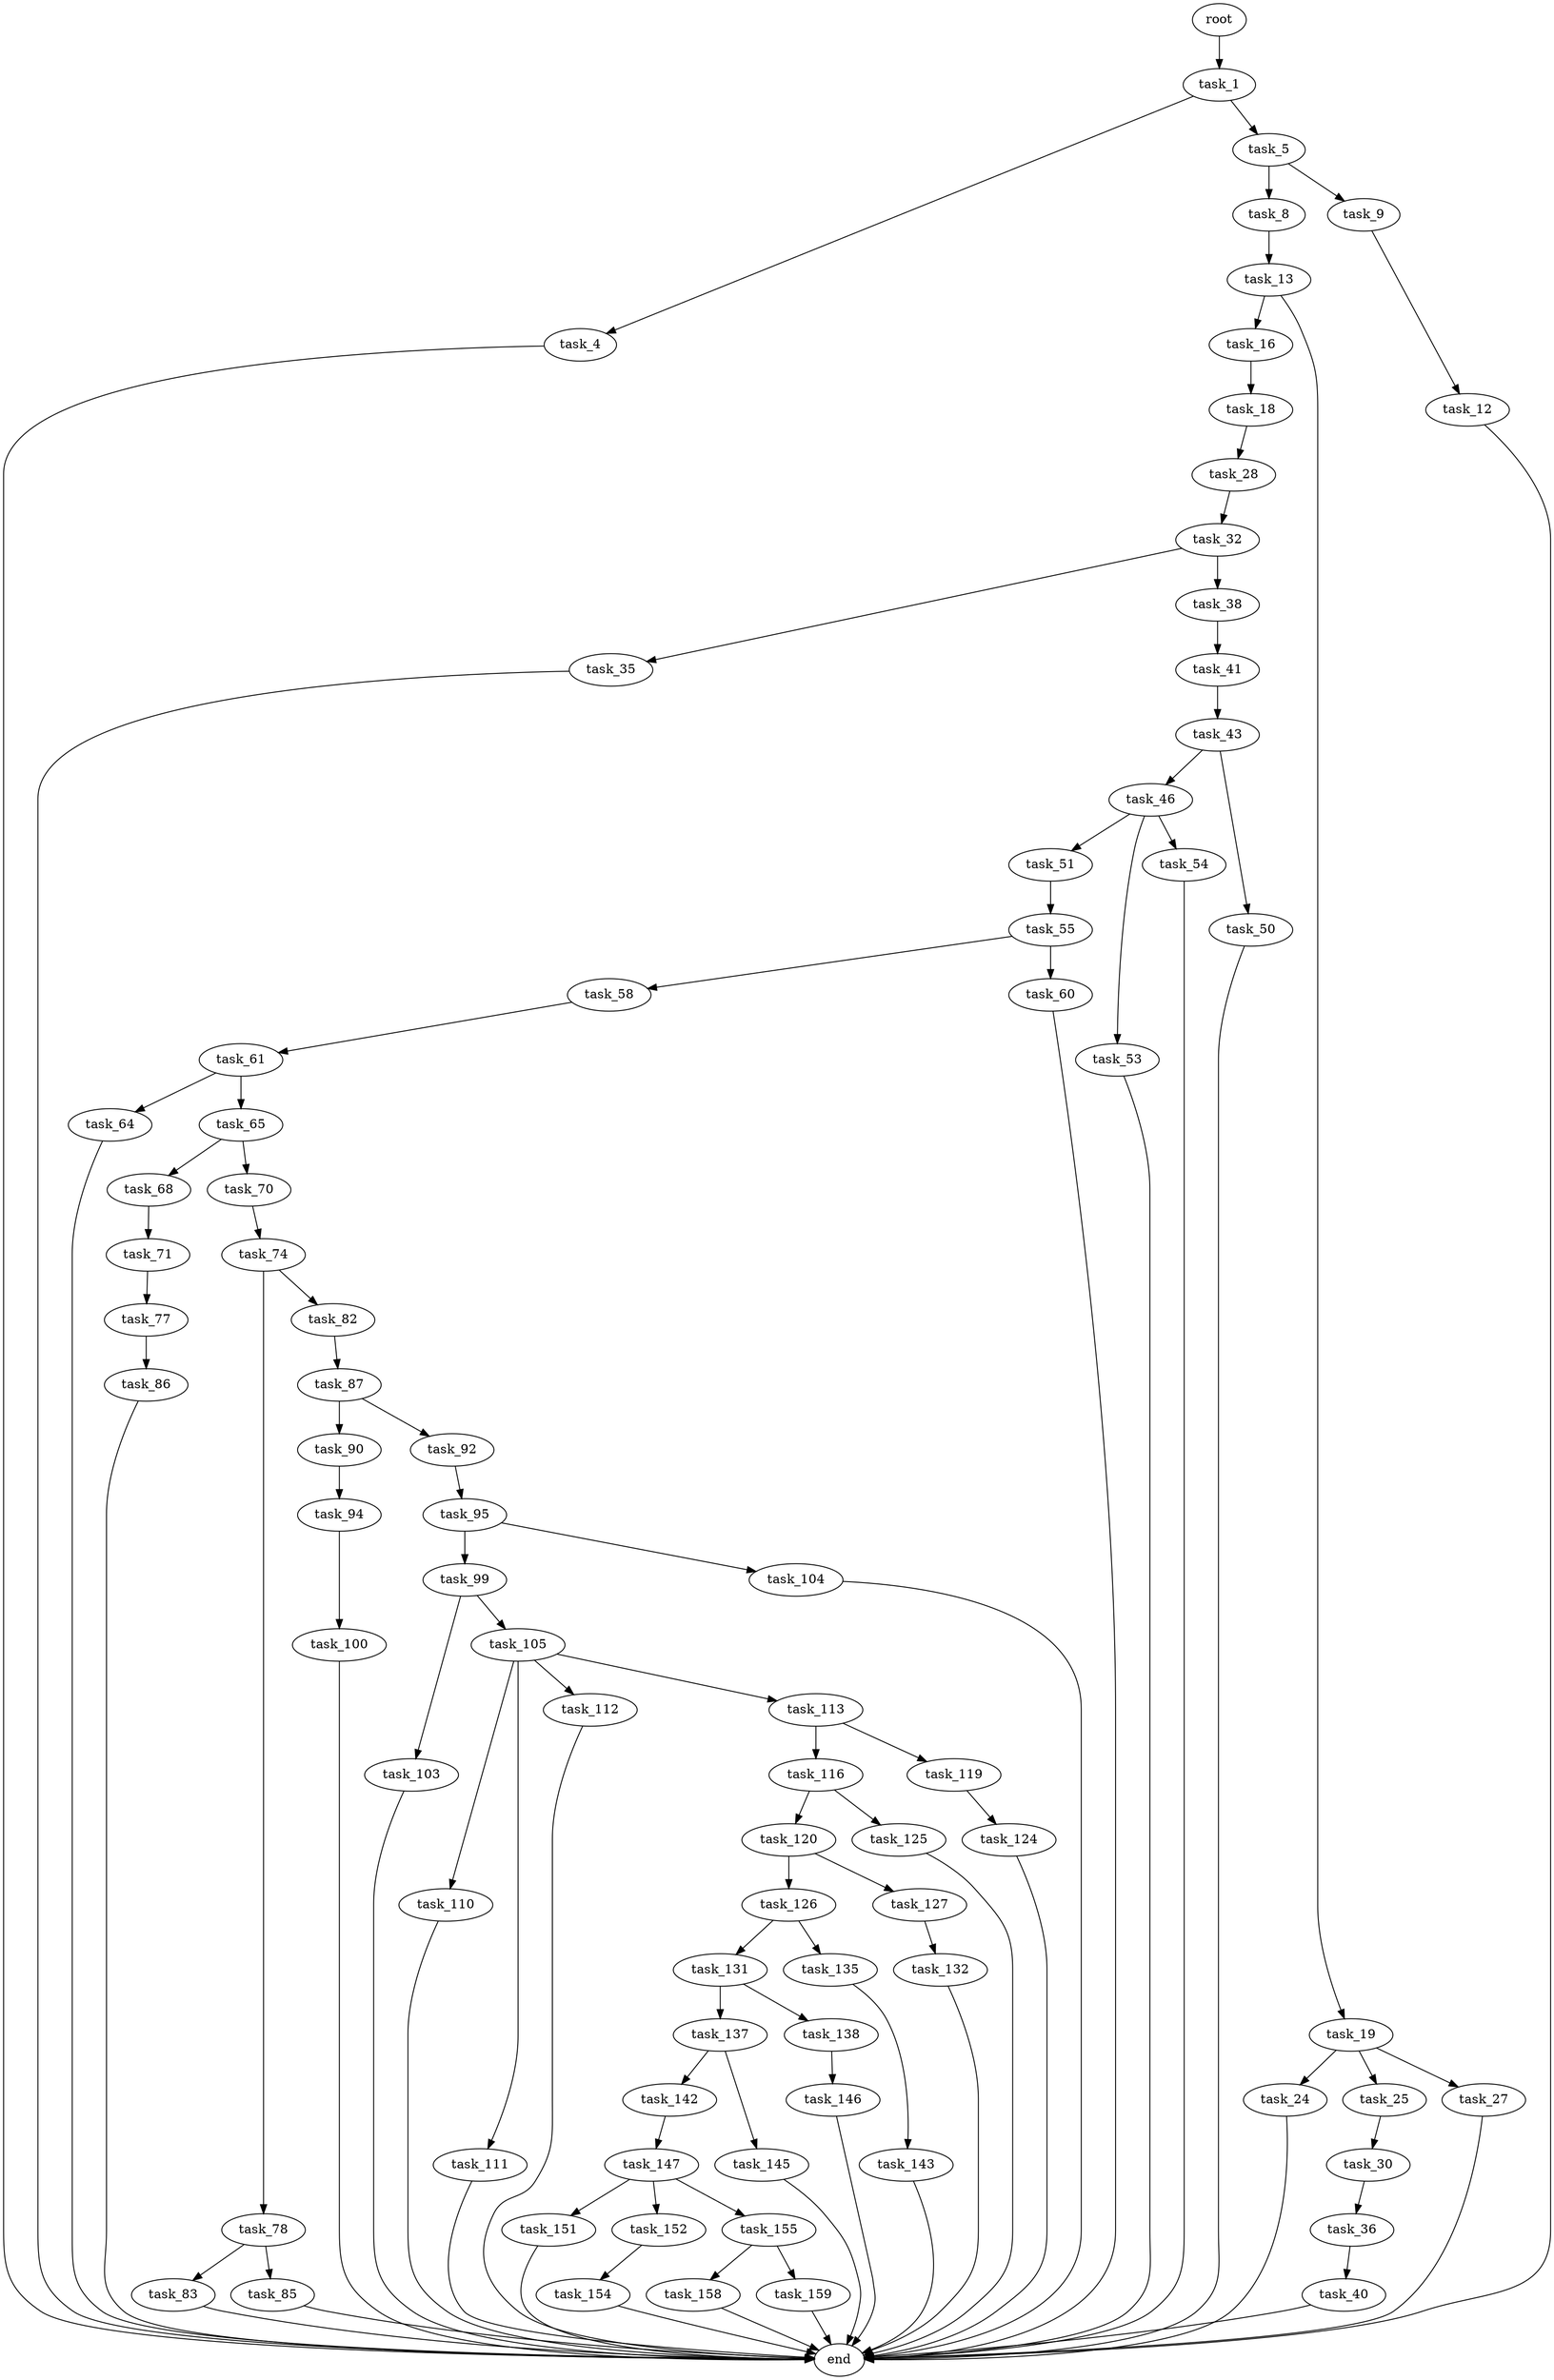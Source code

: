digraph G {
  root [size="0.000000"];
  task_1 [size="549755813888.000000"];
  task_4 [size="13216905908.000000"];
  task_5 [size="68719476736.000000"];
  end [size="0.000000"];
  task_8 [size="549755813888.000000"];
  task_9 [size="199843111464.000000"];
  task_13 [size="231928233984.000000"];
  task_12 [size="19683268606.000000"];
  task_16 [size="782757789696.000000"];
  task_19 [size="379896286000.000000"];
  task_18 [size="868913406058.000000"];
  task_28 [size="30940408639.000000"];
  task_24 [size="1854450388.000000"];
  task_25 [size="1952111992.000000"];
  task_27 [size="38070785296.000000"];
  task_30 [size="362554769132.000000"];
  task_32 [size="979043175958.000000"];
  task_36 [size="214662961074.000000"];
  task_35 [size="8589934592.000000"];
  task_38 [size="100515132372.000000"];
  task_40 [size="449985793579.000000"];
  task_41 [size="4707221129.000000"];
  task_43 [size="222396159125.000000"];
  task_46 [size="11255587466.000000"];
  task_50 [size="25161198760.000000"];
  task_51 [size="29836050181.000000"];
  task_53 [size="314600511420.000000"];
  task_54 [size="782757789696.000000"];
  task_55 [size="7269392681.000000"];
  task_58 [size="782757789696.000000"];
  task_60 [size="231928233984.000000"];
  task_61 [size="368293445632.000000"];
  task_64 [size="21542756106.000000"];
  task_65 [size="368293445632.000000"];
  task_68 [size="231928233984.000000"];
  task_70 [size="134217728000.000000"];
  task_71 [size="37785825312.000000"];
  task_74 [size="563947631551.000000"];
  task_77 [size="182735696496.000000"];
  task_78 [size="28991029248.000000"];
  task_82 [size="1073741824000.000000"];
  task_86 [size="5522952369.000000"];
  task_83 [size="604654460.000000"];
  task_85 [size="33598110957.000000"];
  task_87 [size="315293064435.000000"];
  task_90 [size="31416165260.000000"];
  task_92 [size="13792831834.000000"];
  task_94 [size="1071011118340.000000"];
  task_95 [size="1073741824000.000000"];
  task_100 [size="16602152214.000000"];
  task_99 [size="8589934592.000000"];
  task_104 [size="368293445632.000000"];
  task_103 [size="318107806894.000000"];
  task_105 [size="508844919376.000000"];
  task_110 [size="303385484324.000000"];
  task_111 [size="3206312536.000000"];
  task_112 [size="17036905596.000000"];
  task_113 [size="9138511736.000000"];
  task_116 [size="12942342322.000000"];
  task_119 [size="10821069827.000000"];
  task_120 [size="630657999855.000000"];
  task_125 [size="10573172638.000000"];
  task_124 [size="24494726954.000000"];
  task_126 [size="89646857425.000000"];
  task_127 [size="13240786171.000000"];
  task_131 [size="16062780394.000000"];
  task_135 [size="45207503905.000000"];
  task_132 [size="1073741824000.000000"];
  task_137 [size="6376913026.000000"];
  task_138 [size="488518776.000000"];
  task_143 [size="4020135805.000000"];
  task_142 [size="134217728000.000000"];
  task_145 [size="302688484479.000000"];
  task_146 [size="68719476736.000000"];
  task_147 [size="1365491719.000000"];
  task_151 [size="782757789696.000000"];
  task_152 [size="91783183320.000000"];
  task_155 [size="183950094828.000000"];
  task_154 [size="1623326030.000000"];
  task_158 [size="68442439989.000000"];
  task_159 [size="773906902236.000000"];

  root -> task_1 [size="1.000000"];
  task_1 -> task_4 [size="536870912.000000"];
  task_1 -> task_5 [size="536870912.000000"];
  task_4 -> end [size="1.000000"];
  task_5 -> task_8 [size="134217728.000000"];
  task_5 -> task_9 [size="134217728.000000"];
  task_8 -> task_13 [size="536870912.000000"];
  task_9 -> task_12 [size="134217728.000000"];
  task_13 -> task_16 [size="301989888.000000"];
  task_13 -> task_19 [size="301989888.000000"];
  task_12 -> end [size="1.000000"];
  task_16 -> task_18 [size="679477248.000000"];
  task_19 -> task_24 [size="411041792.000000"];
  task_19 -> task_25 [size="411041792.000000"];
  task_19 -> task_27 [size="411041792.000000"];
  task_18 -> task_28 [size="679477248.000000"];
  task_28 -> task_32 [size="33554432.000000"];
  task_24 -> end [size="1.000000"];
  task_25 -> task_30 [size="33554432.000000"];
  task_27 -> end [size="1.000000"];
  task_30 -> task_36 [size="301989888.000000"];
  task_32 -> task_35 [size="838860800.000000"];
  task_32 -> task_38 [size="838860800.000000"];
  task_36 -> task_40 [size="679477248.000000"];
  task_35 -> end [size="1.000000"];
  task_38 -> task_41 [size="75497472.000000"];
  task_40 -> end [size="1.000000"];
  task_41 -> task_43 [size="75497472.000000"];
  task_43 -> task_46 [size="301989888.000000"];
  task_43 -> task_50 [size="301989888.000000"];
  task_46 -> task_51 [size="209715200.000000"];
  task_46 -> task_53 [size="209715200.000000"];
  task_46 -> task_54 [size="209715200.000000"];
  task_50 -> end [size="1.000000"];
  task_51 -> task_55 [size="679477248.000000"];
  task_53 -> end [size="1.000000"];
  task_54 -> end [size="1.000000"];
  task_55 -> task_58 [size="301989888.000000"];
  task_55 -> task_60 [size="301989888.000000"];
  task_58 -> task_61 [size="679477248.000000"];
  task_60 -> end [size="1.000000"];
  task_61 -> task_64 [size="411041792.000000"];
  task_61 -> task_65 [size="411041792.000000"];
  task_64 -> end [size="1.000000"];
  task_65 -> task_68 [size="411041792.000000"];
  task_65 -> task_70 [size="411041792.000000"];
  task_68 -> task_71 [size="301989888.000000"];
  task_70 -> task_74 [size="209715200.000000"];
  task_71 -> task_77 [size="838860800.000000"];
  task_74 -> task_78 [size="838860800.000000"];
  task_74 -> task_82 [size="838860800.000000"];
  task_77 -> task_86 [size="134217728.000000"];
  task_78 -> task_83 [size="75497472.000000"];
  task_78 -> task_85 [size="75497472.000000"];
  task_82 -> task_87 [size="838860800.000000"];
  task_86 -> end [size="1.000000"];
  task_83 -> end [size="1.000000"];
  task_85 -> end [size="1.000000"];
  task_87 -> task_90 [size="301989888.000000"];
  task_87 -> task_92 [size="301989888.000000"];
  task_90 -> task_94 [size="536870912.000000"];
  task_92 -> task_95 [size="838860800.000000"];
  task_94 -> task_100 [size="679477248.000000"];
  task_95 -> task_99 [size="838860800.000000"];
  task_95 -> task_104 [size="838860800.000000"];
  task_100 -> end [size="1.000000"];
  task_99 -> task_103 [size="33554432.000000"];
  task_99 -> task_105 [size="33554432.000000"];
  task_104 -> end [size="1.000000"];
  task_103 -> end [size="1.000000"];
  task_105 -> task_110 [size="411041792.000000"];
  task_105 -> task_111 [size="411041792.000000"];
  task_105 -> task_112 [size="411041792.000000"];
  task_105 -> task_113 [size="411041792.000000"];
  task_110 -> end [size="1.000000"];
  task_111 -> end [size="1.000000"];
  task_112 -> end [size="1.000000"];
  task_113 -> task_116 [size="536870912.000000"];
  task_113 -> task_119 [size="536870912.000000"];
  task_116 -> task_120 [size="33554432.000000"];
  task_116 -> task_125 [size="33554432.000000"];
  task_119 -> task_124 [size="209715200.000000"];
  task_120 -> task_126 [size="411041792.000000"];
  task_120 -> task_127 [size="411041792.000000"];
  task_125 -> end [size="1.000000"];
  task_124 -> end [size="1.000000"];
  task_126 -> task_131 [size="75497472.000000"];
  task_126 -> task_135 [size="75497472.000000"];
  task_127 -> task_132 [size="411041792.000000"];
  task_131 -> task_137 [size="301989888.000000"];
  task_131 -> task_138 [size="301989888.000000"];
  task_135 -> task_143 [size="33554432.000000"];
  task_132 -> end [size="1.000000"];
  task_137 -> task_142 [size="134217728.000000"];
  task_137 -> task_145 [size="134217728.000000"];
  task_138 -> task_146 [size="33554432.000000"];
  task_143 -> end [size="1.000000"];
  task_142 -> task_147 [size="209715200.000000"];
  task_145 -> end [size="1.000000"];
  task_146 -> end [size="1.000000"];
  task_147 -> task_151 [size="75497472.000000"];
  task_147 -> task_152 [size="75497472.000000"];
  task_147 -> task_155 [size="75497472.000000"];
  task_151 -> end [size="1.000000"];
  task_152 -> task_154 [size="134217728.000000"];
  task_155 -> task_158 [size="134217728.000000"];
  task_155 -> task_159 [size="134217728.000000"];
  task_154 -> end [size="1.000000"];
  task_158 -> end [size="1.000000"];
  task_159 -> end [size="1.000000"];
}
